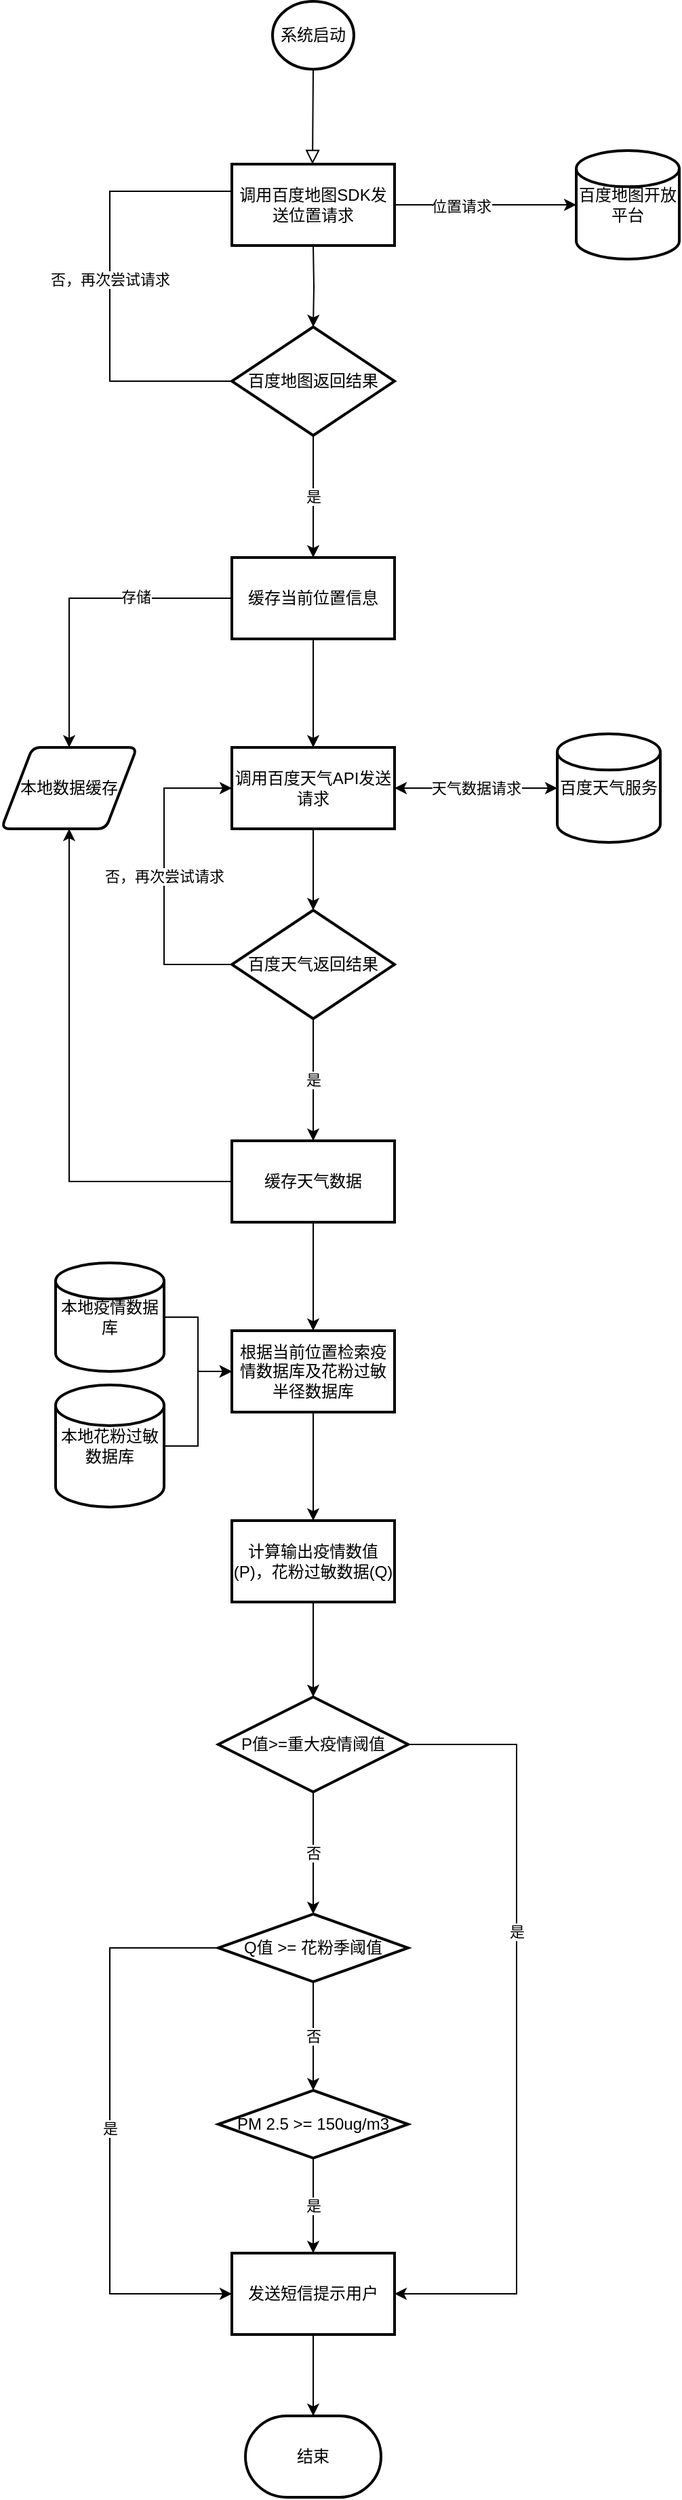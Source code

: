 <mxfile version="13.6.2" type="github">
  <diagram id="C5RBs43oDa-KdzZeNtuy" name="Page-1">
    <mxGraphModel dx="1607" dy="1144" grid="1" gridSize="10" guides="1" tooltips="1" connect="1" arrows="1" fold="1" page="1" pageScale="1" pageWidth="827" pageHeight="1169" math="0" shadow="0">
      <root>
        <mxCell id="WIyWlLk6GJQsqaUBKTNV-0" />
        <mxCell id="WIyWlLk6GJQsqaUBKTNV-1" parent="WIyWlLk6GJQsqaUBKTNV-0" />
        <mxCell id="WIyWlLk6GJQsqaUBKTNV-2" value="" style="rounded=0;html=1;jettySize=auto;orthogonalLoop=1;fontSize=11;endArrow=block;endFill=0;endSize=8;strokeWidth=1;shadow=0;labelBackgroundColor=none;edgeStyle=orthogonalEdgeStyle;exitX=0.5;exitY=1;exitDx=0;exitDy=0;exitPerimeter=0;" parent="WIyWlLk6GJQsqaUBKTNV-1" source="t_p_abEQc-r9YL8hw_5q-1" edge="1">
          <mxGeometry relative="1" as="geometry">
            <mxPoint x="219.5" y="140" as="sourcePoint" />
            <mxPoint x="219.5" y="190" as="targetPoint" />
          </mxGeometry>
        </mxCell>
        <mxCell id="t_p_abEQc-r9YL8hw_5q-1" value="系统启动" style="strokeWidth=2;html=1;shape=mxgraph.flowchart.start_2;whiteSpace=wrap;" vertex="1" parent="WIyWlLk6GJQsqaUBKTNV-1">
          <mxGeometry x="190" y="70" width="60" height="50" as="geometry" />
        </mxCell>
        <mxCell id="t_p_abEQc-r9YL8hw_5q-11" value="" style="edgeStyle=orthogonalEdgeStyle;rounded=0;orthogonalLoop=1;jettySize=auto;html=1;" edge="1" parent="WIyWlLk6GJQsqaUBKTNV-1" target="t_p_abEQc-r9YL8hw_5q-10">
          <mxGeometry relative="1" as="geometry">
            <mxPoint x="220" y="250" as="sourcePoint" />
          </mxGeometry>
        </mxCell>
        <mxCell id="t_p_abEQc-r9YL8hw_5q-3" value="百度地图开放平台" style="strokeWidth=2;html=1;shape=mxgraph.flowchart.database;whiteSpace=wrap;" vertex="1" parent="WIyWlLk6GJQsqaUBKTNV-1">
          <mxGeometry x="414" y="180" width="76" height="80" as="geometry" />
        </mxCell>
        <mxCell id="t_p_abEQc-r9YL8hw_5q-8" value="" style="endArrow=classic;startArrow=classic;html=1;" edge="1" parent="WIyWlLk6GJQsqaUBKTNV-1" target="t_p_abEQc-r9YL8hw_5q-3">
          <mxGeometry width="50" height="50" relative="1" as="geometry">
            <mxPoint x="270" y="220" as="sourcePoint" />
            <mxPoint x="300" y="260" as="targetPoint" />
          </mxGeometry>
        </mxCell>
        <mxCell id="t_p_abEQc-r9YL8hw_5q-9" value="位置请求" style="edgeLabel;html=1;align=center;verticalAlign=middle;resizable=0;points=[];" vertex="1" connectable="0" parent="t_p_abEQc-r9YL8hw_5q-8">
          <mxGeometry x="-0.181" y="-1" relative="1" as="geometry">
            <mxPoint as="offset" />
          </mxGeometry>
        </mxCell>
        <mxCell id="t_p_abEQc-r9YL8hw_5q-21" value="是" style="edgeStyle=orthogonalEdgeStyle;rounded=0;orthogonalLoop=1;jettySize=auto;html=1;" edge="1" parent="WIyWlLk6GJQsqaUBKTNV-1" source="t_p_abEQc-r9YL8hw_5q-10" target="t_p_abEQc-r9YL8hw_5q-12">
          <mxGeometry relative="1" as="geometry" />
        </mxCell>
        <mxCell id="t_p_abEQc-r9YL8hw_5q-22" value="否，再次尝试请求" style="edgeStyle=orthogonalEdgeStyle;rounded=0;orthogonalLoop=1;jettySize=auto;html=1;entryX=0;entryY=0.5;entryDx=0;entryDy=0;" edge="1" parent="WIyWlLk6GJQsqaUBKTNV-1" source="t_p_abEQc-r9YL8hw_5q-10">
          <mxGeometry relative="1" as="geometry">
            <mxPoint x="170" y="210" as="targetPoint" />
            <Array as="points">
              <mxPoint x="70" y="350" />
              <mxPoint x="70" y="210" />
            </Array>
          </mxGeometry>
        </mxCell>
        <mxCell id="t_p_abEQc-r9YL8hw_5q-10" value="百度地图返回结果" style="strokeWidth=2;html=1;shape=mxgraph.flowchart.decision;whiteSpace=wrap;" vertex="1" parent="WIyWlLk6GJQsqaUBKTNV-1">
          <mxGeometry x="160" y="310" width="120" height="80" as="geometry" />
        </mxCell>
        <mxCell id="t_p_abEQc-r9YL8hw_5q-15" value="" style="edgeStyle=orthogonalEdgeStyle;rounded=0;orthogonalLoop=1;jettySize=auto;html=1;" edge="1" parent="WIyWlLk6GJQsqaUBKTNV-1" source="t_p_abEQc-r9YL8hw_5q-12" target="t_p_abEQc-r9YL8hw_5q-14">
          <mxGeometry relative="1" as="geometry" />
        </mxCell>
        <mxCell id="t_p_abEQc-r9YL8hw_5q-20" value="" style="edgeStyle=orthogonalEdgeStyle;rounded=0;orthogonalLoop=1;jettySize=auto;html=1;" edge="1" parent="WIyWlLk6GJQsqaUBKTNV-1" source="t_p_abEQc-r9YL8hw_5q-12" target="t_p_abEQc-r9YL8hw_5q-18">
          <mxGeometry relative="1" as="geometry" />
        </mxCell>
        <mxCell id="t_p_abEQc-r9YL8hw_5q-24" value="存储" style="edgeLabel;html=1;align=center;verticalAlign=middle;resizable=0;points=[];" vertex="1" connectable="0" parent="t_p_abEQc-r9YL8hw_5q-20">
          <mxGeometry x="-0.383" y="-1" relative="1" as="geometry">
            <mxPoint as="offset" />
          </mxGeometry>
        </mxCell>
        <mxCell id="t_p_abEQc-r9YL8hw_5q-12" value="缓存当前位置信息" style="whiteSpace=wrap;html=1;strokeWidth=2;" vertex="1" parent="WIyWlLk6GJQsqaUBKTNV-1">
          <mxGeometry x="160" y="480" width="120" height="60" as="geometry" />
        </mxCell>
        <mxCell id="t_p_abEQc-r9YL8hw_5q-28" value="" style="edgeStyle=orthogonalEdgeStyle;rounded=0;orthogonalLoop=1;jettySize=auto;html=1;" edge="1" parent="WIyWlLk6GJQsqaUBKTNV-1" source="t_p_abEQc-r9YL8hw_5q-14" target="t_p_abEQc-r9YL8hw_5q-27">
          <mxGeometry relative="1" as="geometry" />
        </mxCell>
        <mxCell id="t_p_abEQc-r9YL8hw_5q-14" value="调用百度天气API发送请求" style="whiteSpace=wrap;html=1;strokeWidth=2;" vertex="1" parent="WIyWlLk6GJQsqaUBKTNV-1">
          <mxGeometry x="160" y="620" width="120" height="60" as="geometry" />
        </mxCell>
        <mxCell id="t_p_abEQc-r9YL8hw_5q-18" value="本地数据缓存" style="shape=parallelogram;html=1;strokeWidth=2;perimeter=parallelogramPerimeter;whiteSpace=wrap;rounded=1;arcSize=12;size=0.23;" vertex="1" parent="WIyWlLk6GJQsqaUBKTNV-1">
          <mxGeometry x="-10" y="620" width="100" height="60" as="geometry" />
        </mxCell>
        <mxCell id="t_p_abEQc-r9YL8hw_5q-23" value="百度天气服务" style="strokeWidth=2;html=1;shape=mxgraph.flowchart.database;whiteSpace=wrap;" vertex="1" parent="WIyWlLk6GJQsqaUBKTNV-1">
          <mxGeometry x="400" y="610" width="76" height="80" as="geometry" />
        </mxCell>
        <mxCell id="t_p_abEQc-r9YL8hw_5q-26" value="天气数据请求" style="endArrow=classic;startArrow=classic;html=1;exitX=1;exitY=0.5;exitDx=0;exitDy=0;" edge="1" parent="WIyWlLk6GJQsqaUBKTNV-1" source="t_p_abEQc-r9YL8hw_5q-14" target="t_p_abEQc-r9YL8hw_5q-23">
          <mxGeometry width="50" height="50" relative="1" as="geometry">
            <mxPoint x="280" y="700" as="sourcePoint" />
            <mxPoint x="330" y="650" as="targetPoint" />
            <Array as="points" />
          </mxGeometry>
        </mxCell>
        <mxCell id="t_p_abEQc-r9YL8hw_5q-30" value="是" style="edgeStyle=orthogonalEdgeStyle;rounded=0;orthogonalLoop=1;jettySize=auto;html=1;" edge="1" parent="WIyWlLk6GJQsqaUBKTNV-1" source="t_p_abEQc-r9YL8hw_5q-27" target="t_p_abEQc-r9YL8hw_5q-29">
          <mxGeometry relative="1" as="geometry" />
        </mxCell>
        <mxCell id="t_p_abEQc-r9YL8hw_5q-32" value="否，再次尝试请求" style="edgeStyle=orthogonalEdgeStyle;rounded=0;orthogonalLoop=1;jettySize=auto;html=1;exitX=0;exitY=0.5;exitDx=0;exitDy=0;exitPerimeter=0;entryX=0;entryY=0.5;entryDx=0;entryDy=0;" edge="1" parent="WIyWlLk6GJQsqaUBKTNV-1" source="t_p_abEQc-r9YL8hw_5q-27" target="t_p_abEQc-r9YL8hw_5q-14">
          <mxGeometry relative="1" as="geometry">
            <Array as="points">
              <mxPoint x="110" y="780" />
              <mxPoint x="110" y="650" />
            </Array>
          </mxGeometry>
        </mxCell>
        <mxCell id="t_p_abEQc-r9YL8hw_5q-27" value="百度天气返回结果" style="strokeWidth=2;html=1;shape=mxgraph.flowchart.decision;whiteSpace=wrap;" vertex="1" parent="WIyWlLk6GJQsqaUBKTNV-1">
          <mxGeometry x="160" y="740" width="120" height="80" as="geometry" />
        </mxCell>
        <mxCell id="t_p_abEQc-r9YL8hw_5q-31" style="edgeStyle=orthogonalEdgeStyle;rounded=0;orthogonalLoop=1;jettySize=auto;html=1;entryX=0.5;entryY=1;entryDx=0;entryDy=0;" edge="1" parent="WIyWlLk6GJQsqaUBKTNV-1" source="t_p_abEQc-r9YL8hw_5q-29" target="t_p_abEQc-r9YL8hw_5q-18">
          <mxGeometry relative="1" as="geometry" />
        </mxCell>
        <mxCell id="t_p_abEQc-r9YL8hw_5q-36" value="" style="edgeStyle=orthogonalEdgeStyle;rounded=0;orthogonalLoop=1;jettySize=auto;html=1;" edge="1" parent="WIyWlLk6GJQsqaUBKTNV-1" source="t_p_abEQc-r9YL8hw_5q-29" target="t_p_abEQc-r9YL8hw_5q-35">
          <mxGeometry relative="1" as="geometry" />
        </mxCell>
        <mxCell id="t_p_abEQc-r9YL8hw_5q-29" value="缓存天气数据" style="whiteSpace=wrap;html=1;strokeWidth=2;" vertex="1" parent="WIyWlLk6GJQsqaUBKTNV-1">
          <mxGeometry x="160" y="910" width="120" height="60" as="geometry" />
        </mxCell>
        <mxCell id="t_p_abEQc-r9YL8hw_5q-37" style="edgeStyle=orthogonalEdgeStyle;rounded=0;orthogonalLoop=1;jettySize=auto;html=1;entryX=0;entryY=0.5;entryDx=0;entryDy=0;" edge="1" parent="WIyWlLk6GJQsqaUBKTNV-1" source="t_p_abEQc-r9YL8hw_5q-33" target="t_p_abEQc-r9YL8hw_5q-35">
          <mxGeometry relative="1" as="geometry" />
        </mxCell>
        <mxCell id="t_p_abEQc-r9YL8hw_5q-33" value="本地疫情数据库" style="strokeWidth=2;html=1;shape=mxgraph.flowchart.database;whiteSpace=wrap;" vertex="1" parent="WIyWlLk6GJQsqaUBKTNV-1">
          <mxGeometry x="30" y="1000" width="80" height="80" as="geometry" />
        </mxCell>
        <mxCell id="t_p_abEQc-r9YL8hw_5q-39" style="edgeStyle=orthogonalEdgeStyle;rounded=0;orthogonalLoop=1;jettySize=auto;html=1;exitX=1;exitY=0.5;exitDx=0;exitDy=0;exitPerimeter=0;entryX=0;entryY=0.5;entryDx=0;entryDy=0;" edge="1" parent="WIyWlLk6GJQsqaUBKTNV-1" source="t_p_abEQc-r9YL8hw_5q-34" target="t_p_abEQc-r9YL8hw_5q-35">
          <mxGeometry relative="1" as="geometry" />
        </mxCell>
        <mxCell id="t_p_abEQc-r9YL8hw_5q-34" value="本地花粉过敏数据库" style="strokeWidth=2;html=1;shape=mxgraph.flowchart.database;whiteSpace=wrap;" vertex="1" parent="WIyWlLk6GJQsqaUBKTNV-1">
          <mxGeometry x="30" y="1090" width="80" height="90" as="geometry" />
        </mxCell>
        <mxCell id="t_p_abEQc-r9YL8hw_5q-41" value="" style="edgeStyle=orthogonalEdgeStyle;rounded=0;orthogonalLoop=1;jettySize=auto;html=1;" edge="1" parent="WIyWlLk6GJQsqaUBKTNV-1" source="t_p_abEQc-r9YL8hw_5q-35" target="t_p_abEQc-r9YL8hw_5q-40">
          <mxGeometry relative="1" as="geometry" />
        </mxCell>
        <mxCell id="t_p_abEQc-r9YL8hw_5q-35" value="根据当前位置检索疫情数据库及花粉过敏半径数据库" style="whiteSpace=wrap;html=1;strokeWidth=2;" vertex="1" parent="WIyWlLk6GJQsqaUBKTNV-1">
          <mxGeometry x="160" y="1050" width="120" height="60" as="geometry" />
        </mxCell>
        <mxCell id="t_p_abEQc-r9YL8hw_5q-43" value="" style="edgeStyle=orthogonalEdgeStyle;rounded=0;orthogonalLoop=1;jettySize=auto;html=1;" edge="1" parent="WIyWlLk6GJQsqaUBKTNV-1" source="t_p_abEQc-r9YL8hw_5q-40" target="t_p_abEQc-r9YL8hw_5q-42">
          <mxGeometry relative="1" as="geometry" />
        </mxCell>
        <mxCell id="t_p_abEQc-r9YL8hw_5q-40" value="计算输出疫情数值(P)，花粉过敏数据(Q)" style="whiteSpace=wrap;html=1;strokeWidth=2;" vertex="1" parent="WIyWlLk6GJQsqaUBKTNV-1">
          <mxGeometry x="160" y="1190" width="120" height="60" as="geometry" />
        </mxCell>
        <mxCell id="t_p_abEQc-r9YL8hw_5q-45" value="否" style="edgeStyle=orthogonalEdgeStyle;rounded=0;orthogonalLoop=1;jettySize=auto;html=1;entryX=0.5;entryY=0;entryDx=0;entryDy=0;entryPerimeter=0;" edge="1" parent="WIyWlLk6GJQsqaUBKTNV-1" source="t_p_abEQc-r9YL8hw_5q-42" target="t_p_abEQc-r9YL8hw_5q-46">
          <mxGeometry relative="1" as="geometry">
            <mxPoint x="220" y="1475" as="targetPoint" />
          </mxGeometry>
        </mxCell>
        <mxCell id="t_p_abEQc-r9YL8hw_5q-58" value="是" style="edgeStyle=orthogonalEdgeStyle;rounded=0;orthogonalLoop=1;jettySize=auto;html=1;exitX=0;exitY=0.5;exitDx=0;exitDy=0;entryX=1;entryY=0.5;entryDx=0;entryDy=0;" edge="1" parent="WIyWlLk6GJQsqaUBKTNV-1" source="t_p_abEQc-r9YL8hw_5q-42" target="t_p_abEQc-r9YL8hw_5q-48">
          <mxGeometry relative="1" as="geometry">
            <Array as="points">
              <mxPoint x="370" y="1355" />
              <mxPoint x="370" y="1760" />
            </Array>
          </mxGeometry>
        </mxCell>
        <mxCell id="t_p_abEQc-r9YL8hw_5q-42" value="P值&amp;gt;=重大疫情阈值" style="rhombus;whiteSpace=wrap;html=1;strokeWidth=2;" vertex="1" parent="WIyWlLk6GJQsqaUBKTNV-1">
          <mxGeometry x="150" y="1320" width="140" height="70" as="geometry" />
        </mxCell>
        <mxCell id="t_p_abEQc-r9YL8hw_5q-53" value="否" style="edgeStyle=orthogonalEdgeStyle;rounded=0;orthogonalLoop=1;jettySize=auto;html=1;" edge="1" parent="WIyWlLk6GJQsqaUBKTNV-1" source="t_p_abEQc-r9YL8hw_5q-46" target="t_p_abEQc-r9YL8hw_5q-52">
          <mxGeometry relative="1" as="geometry" />
        </mxCell>
        <mxCell id="t_p_abEQc-r9YL8hw_5q-57" value="是" style="edgeStyle=orthogonalEdgeStyle;rounded=0;orthogonalLoop=1;jettySize=auto;html=1;entryX=0;entryY=0.5;entryDx=0;entryDy=0;" edge="1" parent="WIyWlLk6GJQsqaUBKTNV-1" source="t_p_abEQc-r9YL8hw_5q-46" target="t_p_abEQc-r9YL8hw_5q-48">
          <mxGeometry relative="1" as="geometry">
            <Array as="points">
              <mxPoint x="70" y="1505" />
              <mxPoint x="70" y="1760" />
            </Array>
          </mxGeometry>
        </mxCell>
        <mxCell id="t_p_abEQc-r9YL8hw_5q-46" value="Q值 &amp;gt;=&amp;nbsp;花粉季阈值" style="strokeWidth=2;html=1;shape=mxgraph.flowchart.decision;whiteSpace=wrap;" vertex="1" parent="WIyWlLk6GJQsqaUBKTNV-1">
          <mxGeometry x="150" y="1480" width="140" height="50" as="geometry" />
        </mxCell>
        <mxCell id="t_p_abEQc-r9YL8hw_5q-60" value="" style="edgeStyle=orthogonalEdgeStyle;rounded=0;orthogonalLoop=1;jettySize=auto;html=1;" edge="1" parent="WIyWlLk6GJQsqaUBKTNV-1" source="t_p_abEQc-r9YL8hw_5q-48" target="t_p_abEQc-r9YL8hw_5q-59">
          <mxGeometry relative="1" as="geometry" />
        </mxCell>
        <mxCell id="t_p_abEQc-r9YL8hw_5q-48" value="发送短信提示用户" style="whiteSpace=wrap;html=1;strokeWidth=2;" vertex="1" parent="WIyWlLk6GJQsqaUBKTNV-1">
          <mxGeometry x="160" y="1730" width="120" height="60" as="geometry" />
        </mxCell>
        <mxCell id="t_p_abEQc-r9YL8hw_5q-56" value="是" style="edgeStyle=orthogonalEdgeStyle;rounded=0;orthogonalLoop=1;jettySize=auto;html=1;entryX=0.5;entryY=0;entryDx=0;entryDy=0;" edge="1" parent="WIyWlLk6GJQsqaUBKTNV-1" source="t_p_abEQc-r9YL8hw_5q-52" target="t_p_abEQc-r9YL8hw_5q-48">
          <mxGeometry relative="1" as="geometry">
            <mxPoint x="220" y="1735" as="targetPoint" />
          </mxGeometry>
        </mxCell>
        <mxCell id="t_p_abEQc-r9YL8hw_5q-52" value="PM 2.5 &amp;gt;= 150ug/m3" style="strokeWidth=2;html=1;shape=mxgraph.flowchart.decision;whiteSpace=wrap;" vertex="1" parent="WIyWlLk6GJQsqaUBKTNV-1">
          <mxGeometry x="150" y="1610" width="140" height="50" as="geometry" />
        </mxCell>
        <mxCell id="t_p_abEQc-r9YL8hw_5q-59" value="结束" style="strokeWidth=2;html=1;shape=mxgraph.flowchart.terminator;whiteSpace=wrap;" vertex="1" parent="WIyWlLk6GJQsqaUBKTNV-1">
          <mxGeometry x="170" y="1850" width="100" height="60" as="geometry" />
        </mxCell>
        <mxCell id="t_p_abEQc-r9YL8hw_5q-65" value="调用百度地图SDK发送位置请求" style="whiteSpace=wrap;html=1;strokeWidth=2;" vertex="1" parent="WIyWlLk6GJQsqaUBKTNV-1">
          <mxGeometry x="160" y="190" width="120" height="60" as="geometry" />
        </mxCell>
      </root>
    </mxGraphModel>
  </diagram>
</mxfile>
